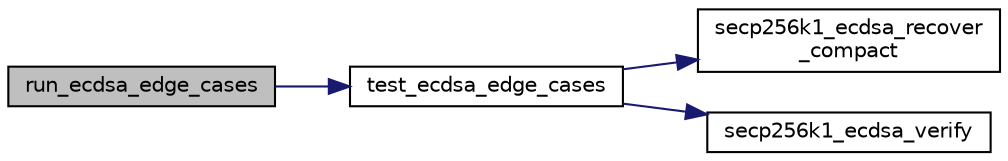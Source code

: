 digraph "run_ecdsa_edge_cases"
{
  edge [fontname="Helvetica",fontsize="10",labelfontname="Helvetica",labelfontsize="10"];
  node [fontname="Helvetica",fontsize="10",shape=record];
  rankdir="LR";
  Node65 [label="run_ecdsa_edge_cases",height=0.2,width=0.4,color="black", fillcolor="grey75", style="filled", fontcolor="black"];
  Node65 -> Node66 [color="midnightblue",fontsize="10",style="solid",fontname="Helvetica"];
  Node66 [label="test_ecdsa_edge_cases",height=0.2,width=0.4,color="black", fillcolor="white", style="filled",URL="$tests_8c.html#abbcb27d1eb13654db9b2e281ffce021e"];
  Node66 -> Node67 [color="midnightblue",fontsize="10",style="solid",fontname="Helvetica"];
  Node67 [label="secp256k1_ecdsa_recover\l_compact",height=0.2,width=0.4,color="black", fillcolor="white", style="filled",URL="$secp256k1_8h.html#ad1f2dda163655017f0ab2ec246328975",tooltip="Recover an ECDSA public key from a compact signature. "];
  Node66 -> Node68 [color="midnightblue",fontsize="10",style="solid",fontname="Helvetica"];
  Node68 [label="secp256k1_ecdsa_verify",height=0.2,width=0.4,color="black", fillcolor="white", style="filled",URL="$secp256k1_8h.html#a036c40da27ed92a1054da4226660127a",tooltip="Verify an ECDSA signature. "];
}
